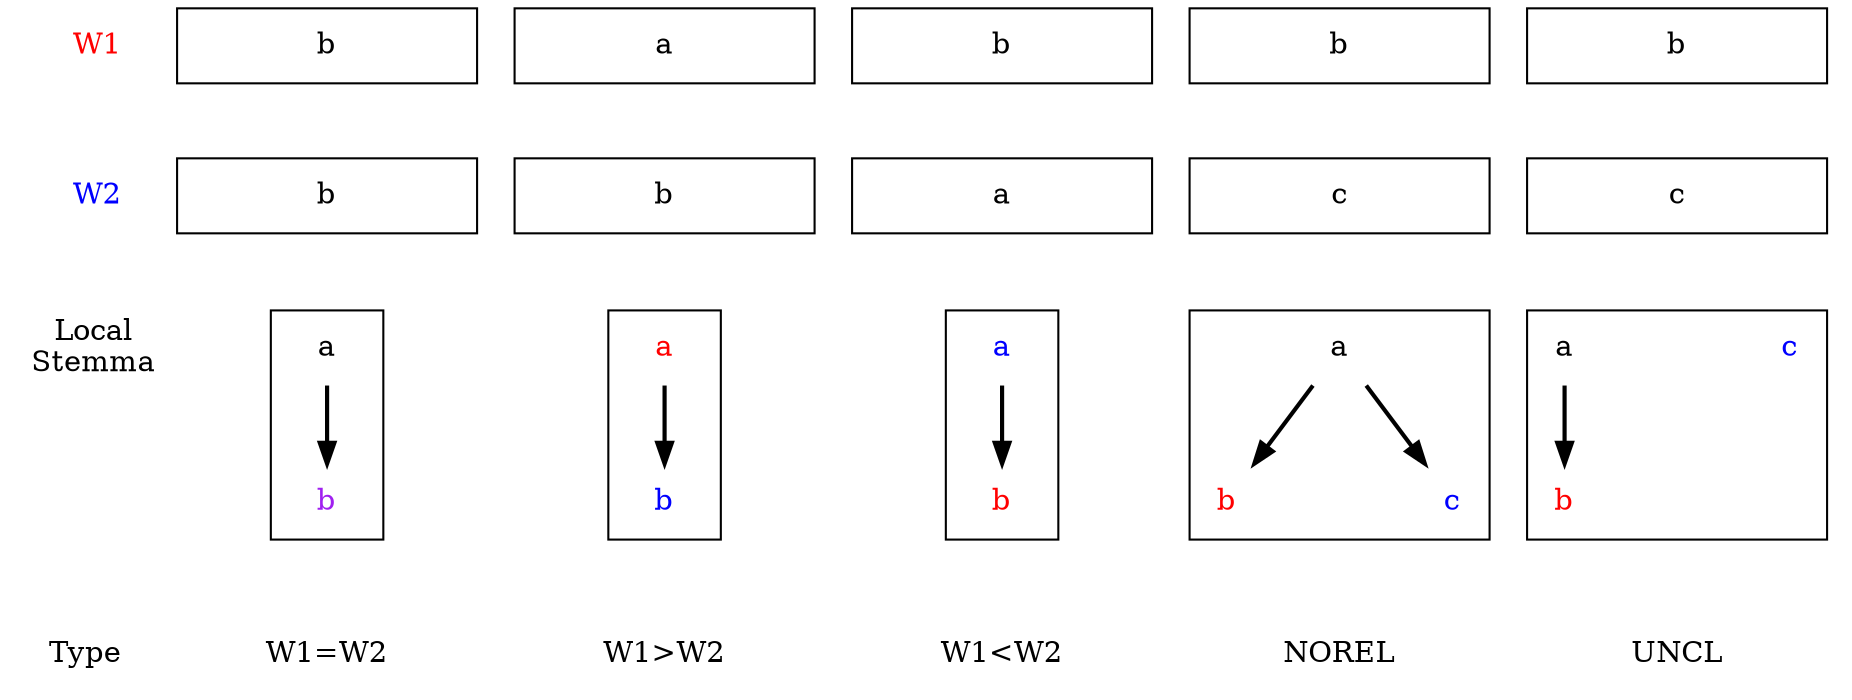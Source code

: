 digraph witness {
	compound=true;
	margin=0;
	wit_1[shape=none, width=0.25, fontcolor=red, label="W1"];
	wit_1_1[shape=box, width=2, label="b"];
	wit_1_2[shape=box, width=2, label="a"];
	wit_1_3[shape=box, width=2, label="b"];
	wit_1_4[shape=box, width=2, label="b"];
	wit_1_5[shape=box, width=2, label="b"];
	wit_2[shape=none, width=0.25, fontcolor=blue, label="W2"];
	wit_2_1[shape=box, width=2, label="b"];
	wit_2_2[shape=box, width=2, label="b"];
	wit_2_3[shape=box, width=2, label="a"];
	wit_2_4[shape=box, width=2, label="c"];
	wit_2_5[shape=box, width=2, label="c"];
	stemma_wit_placeholder_top[shape=none, width=0.25, label="Local\nStemma"];
	stemma_wit_placeholder_bottom[shape=none, width=0.25, label="Local\nStemma", style=invis];
	subgraph cluster_passage_1_stemma {
		node [shape=plaintext];
		passage_1_stemma_1 [label="a", fontcolor=black];
		passage_1_stemma_2 [label="b", fontcolor=purple];
		passage_1_stemma_1 -> passage_1_stemma_2[style=bold, color=black];
	}
	subgraph cluster_passage_2_stemma {
		node [shape=plaintext];
		passage_2_stemma_1 [label="a", fontcolor=red];
		passage_2_stemma_2 [label="b", fontcolor=blue];
		passage_2_stemma_1 -> passage_2_stemma_2[style=bold, color=black];
	}
	subgraph cluster_passage_3_stemma {
		node [shape=plaintext];
		passage_3_stemma_1 [label="a", fontcolor=blue];
		passage_3_stemma_2 [label="b", fontcolor=red];
		passage_3_stemma_1 -> passage_3_stemma_2[style=bold, color=black];
	}
	subgraph cluster_passage_4_stemma {
		node [shape=plaintext, width=0.5];
		passage_4_stemma_1 [label="a", fontcolor=black];
		passage_4_stemma_2 [label="b", fontcolor=red];
		passage_4_stemma_3 [label="-", style=invis];
		passage_4_stemma_4 [label="c", fontcolor=blue];
		passage_4_stemma_1 -> passage_4_stemma_2[style=bold, color=black];
		passage_4_stemma_1 -> passage_4_stemma_3[style=invis];
		passage_4_stemma_1 -> passage_4_stemma_4[style=bold, color=black];
	}
	subgraph cluster_passage_5_stemma {
		node [shape=plaintext, width=0.5];
		passage_5_stemma_3 [label="c", fontcolor=blue];
		passage_5_stemma_4 [label="-", style=invis];
		passage_5_stemma_5 [label="-", style=invis];
		passage_5_stemma_6 [label="-", style=invis];
		passage_5_stemma_7 [label="a", fontcolor=black];
		passage_5_stemma_8 [label="b", fontcolor=red];
		passage_5_stemma_3 -> passage_5_stemma_4[style=invis];
		passage_5_stemma_5 -> passage_5_stemma_6[style=invis];
		passage_5_stemma_7 -> passage_5_stemma_8[style=bold, color=black];
	}
	type_label[shape=none, width=0.25, label="Type\n"];
	type_passage_1[shape=none, width=2, label="W1=W2"];
	type_passage_2[shape=none, width=2, label="W1>W2"];
	type_passage_3[shape=none, width=2, label="W1<W2"];
	type_passage_4[shape=none, width=2, label="NOREL"];
	type_passage_5[shape=none, width=2, label="UNCL"];
	{rank=same; wit_1, wit_1_1, wit_1_2, wit_1_3, wit_1_4, wit_1_5}
	{rank=same; wit_2, wit_2_1, wit_2_2, wit_2_3, wit_2_4, wit_2_5}
	{rank=same; type_label, type_passage_1, type_passage_2 type_passage_3, type_passage_4, type_passage_5}
	wit_1 -> wit_1_1 -> wit_1_2 -> wit_1_3 -> wit_1_4 -> wit_1_5[style=invis];
	wit_2 -> wit_2_1 -> wit_2_2 -> wit_2_3 -> wit_2_4 -> wit_2_5[style=invis];
	type_label -> type_passage_1 -> type_passage_2 ->type_passage_3 -> type_passage_4 ->type_passage_5[style=invis];
	wit_1 -> wit_2[style=invis];
	wit_1_1 -> wit_2_1[style=invis];
	wit_1_2 -> wit_2_2[style=invis];
	wit_1_3 -> wit_2_3[style=invis];
	wit_1_4 -> wit_2_4[style=invis];
	wit_1_5 -> wit_2_5[style=invis];
	wit_2 -> stemma_wit_placeholder_top[style=invis];
	wit_2_1 -> passage_1_stemma_1[style=invis];
	wit_2_2 -> passage_2_stemma_1[style=invis];
	wit_2_3 -> passage_3_stemma_1[style=invis];
	wit_2_4 -> passage_4_stemma_1[style=invis];
	wit_2_5 -> passage_5_stemma_5[style=invis];
	stemma_wit_placeholder_top -> stemma_wit_placeholder_bottom[style=invis];
	stemma_wit_placeholder_bottom -> type_label[style=invis];
	passage_1_stemma_2 -> type_passage_1[style=invis];
	passage_2_stemma_2 -> type_passage_2[style=invis];
	passage_3_stemma_2 -> type_passage_3[style=invis];
	passage_4_stemma_3 -> type_passage_4[style=invis];
	passage_5_stemma_6 -> type_passage_5[style=invis];
}
